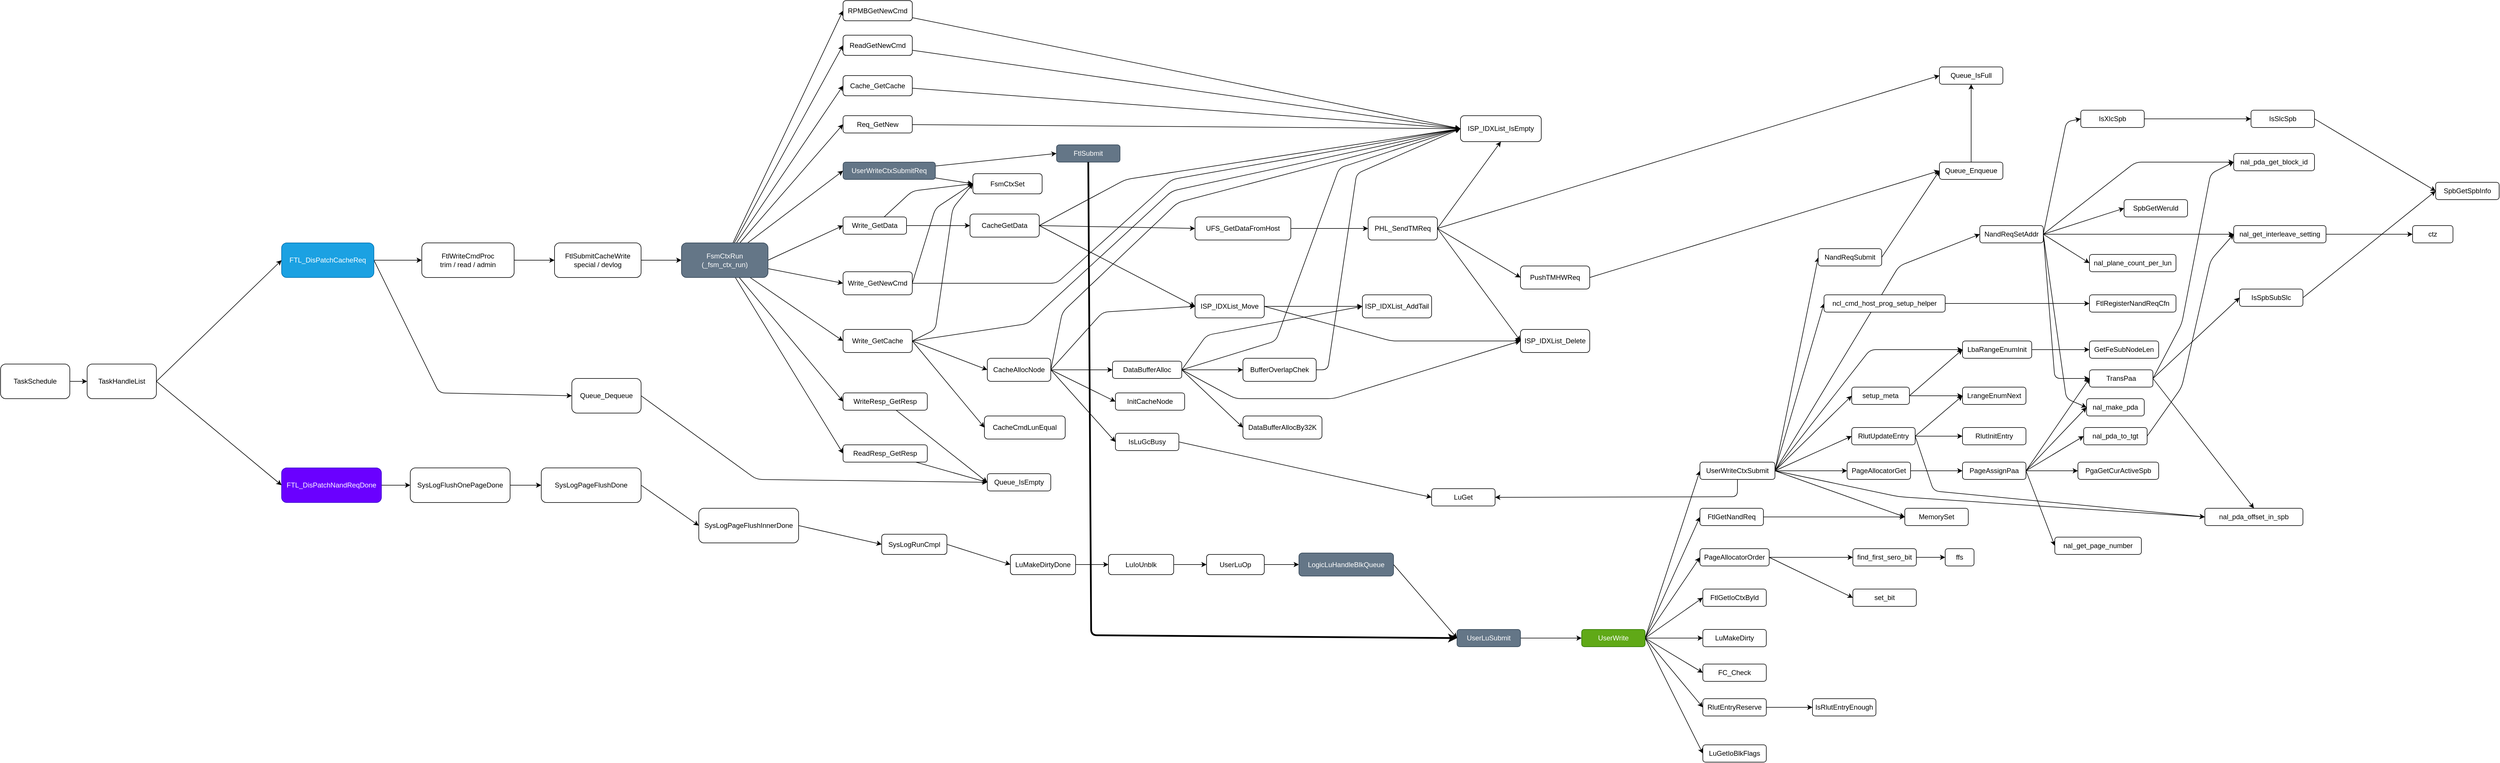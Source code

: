 <mxfile>
    <diagram id="tqvnxjW7iA2RWQLMnOYQ" name="第 1 页">
        <mxGraphModel dx="1767" dy="720" grid="1" gridSize="10" guides="1" tooltips="1" connect="1" arrows="1" fold="1" page="1" pageScale="1" pageWidth="1169" pageHeight="827" background="none" math="0" shadow="0">
            <root>
                <mxCell id="0"/>
                <mxCell id="1" parent="0"/>
                <mxCell id="204" style="edgeStyle=none;html=1;exitX=0;exitY=0.5;exitDx=0;exitDy=0;entryX=0;entryY=0.5;entryDx=0;entryDy=0;" parent="1" source="2" target="8" edge="1">
                    <mxGeometry relative="1" as="geometry"/>
                </mxCell>
                <mxCell id="206" style="edgeStyle=none;html=1;exitX=0;exitY=0.5;exitDx=0;exitDy=0;entryX=0;entryY=0.5;entryDx=0;entryDy=0;" parent="1" source="2" target="205" edge="1">
                    <mxGeometry relative="1" as="geometry"/>
                </mxCell>
                <mxCell id="2" value="TaskHandleList" style="rounded=1;whiteSpace=wrap;html=1;direction=west;" parent="1" vertex="1">
                    <mxGeometry x="-830" y="1010" width="120" height="60" as="geometry"/>
                </mxCell>
                <mxCell id="72" style="edgeStyle=none;html=1;entryX=1;entryY=0.5;entryDx=0;entryDy=0;" parent="1" source="4" target="2" edge="1">
                    <mxGeometry relative="1" as="geometry"/>
                </mxCell>
                <mxCell id="4" value="TaskSchedule" style="rounded=1;whiteSpace=wrap;html=1;" parent="1" vertex="1">
                    <mxGeometry x="-980" y="1010" width="120" height="60" as="geometry"/>
                </mxCell>
                <mxCell id="113" style="edgeStyle=none;html=1;entryX=0;entryY=0.5;entryDx=0;entryDy=0;exitX=1;exitY=0.5;exitDx=0;exitDy=0;" parent="1" source="8" target="23" edge="1">
                    <mxGeometry relative="1" as="geometry">
                        <Array as="points">
                            <mxPoint x="-220" y="1060"/>
                        </Array>
                    </mxGeometry>
                </mxCell>
                <mxCell id="114" style="edgeStyle=none;html=1;entryX=0;entryY=0.5;entryDx=0;entryDy=0;" parent="1" source="8" target="10" edge="1">
                    <mxGeometry relative="1" as="geometry"/>
                </mxCell>
                <mxCell id="8" value="FTL_DisPatchCacheReq" style="rounded=1;whiteSpace=wrap;html=1;fillColor=#1ba1e2;fontColor=#ffffff;strokeColor=#006EAF;" parent="1" vertex="1">
                    <mxGeometry x="-493" y="800" width="160" height="60" as="geometry"/>
                </mxCell>
                <mxCell id="116" style="edgeStyle=none;html=1;entryX=0;entryY=0.5;entryDx=0;entryDy=0;" parent="1" source="10" target="13" edge="1">
                    <mxGeometry relative="1" as="geometry"/>
                </mxCell>
                <mxCell id="10" value="FtlWriteCmdProc&lt;br&gt;trim / read / admin" style="whiteSpace=wrap;html=1;rounded=1;" parent="1" vertex="1">
                    <mxGeometry x="-250" y="800" width="160" height="60" as="geometry"/>
                </mxCell>
                <mxCell id="117" style="edgeStyle=none;html=1;entryX=0;entryY=0.5;entryDx=0;entryDy=0;" parent="1" source="13" target="28" edge="1">
                    <mxGeometry relative="1" as="geometry"/>
                </mxCell>
                <mxCell id="13" value="FtlSubmitCacheWrite&lt;br&gt;special / devlog" style="rounded=1;whiteSpace=wrap;html=1;" parent="1" vertex="1">
                    <mxGeometry x="-20" y="800" width="150" height="60" as="geometry"/>
                </mxCell>
                <mxCell id="115" style="edgeStyle=none;html=1;entryX=0;entryY=0.5;entryDx=0;entryDy=0;exitX=1;exitY=0.5;exitDx=0;exitDy=0;" parent="1" source="23" target="165" edge="1">
                    <mxGeometry relative="1" as="geometry">
                        <mxPoint x="460" y="1220" as="targetPoint"/>
                        <Array as="points">
                            <mxPoint x="330" y="1210"/>
                        </Array>
                    </mxGeometry>
                </mxCell>
                <mxCell id="23" value="Queue_Dequeue" style="rounded=1;whiteSpace=wrap;html=1;" parent="1" vertex="1">
                    <mxGeometry x="10" y="1035" width="120" height="60" as="geometry"/>
                </mxCell>
                <mxCell id="118" style="edgeStyle=none;html=1;entryX=0;entryY=0.5;entryDx=0;entryDy=0;" parent="1" source="28" target="39" edge="1">
                    <mxGeometry relative="1" as="geometry"/>
                </mxCell>
                <mxCell id="119" style="edgeStyle=none;html=1;entryX=0;entryY=0.5;entryDx=0;entryDy=0;" parent="1" source="28" target="37" edge="1">
                    <mxGeometry relative="1" as="geometry"/>
                </mxCell>
                <mxCell id="120" style="edgeStyle=none;html=1;exitX=1;exitY=0.5;exitDx=0;exitDy=0;entryX=0;entryY=0.5;entryDx=0;entryDy=0;" parent="1" source="28" target="35" edge="1">
                    <mxGeometry relative="1" as="geometry"/>
                </mxCell>
                <mxCell id="121" style="edgeStyle=none;html=1;entryX=0;entryY=0.5;entryDx=0;entryDy=0;" parent="1" source="28" target="33" edge="1">
                    <mxGeometry relative="1" as="geometry"/>
                </mxCell>
                <mxCell id="140" style="edgeStyle=none;html=1;entryX=0;entryY=0.5;entryDx=0;entryDy=0;" parent="1" source="28" target="31" edge="1">
                    <mxGeometry relative="1" as="geometry"/>
                </mxCell>
                <mxCell id="143" style="edgeStyle=none;html=1;entryX=0;entryY=0.5;entryDx=0;entryDy=0;" parent="1" source="28" target="142" edge="1">
                    <mxGeometry relative="1" as="geometry"/>
                </mxCell>
                <mxCell id="145" style="edgeStyle=none;html=1;entryX=0;entryY=0.5;entryDx=0;entryDy=0;" parent="1" source="28" target="144" edge="1">
                    <mxGeometry relative="1" as="geometry"/>
                </mxCell>
                <mxCell id="148" style="edgeStyle=none;html=1;entryX=0;entryY=0.5;entryDx=0;entryDy=0;" parent="1" source="28" target="147" edge="1">
                    <mxGeometry relative="1" as="geometry"/>
                </mxCell>
                <mxCell id="172" style="edgeStyle=none;html=1;entryX=0;entryY=0.5;entryDx=0;entryDy=0;" parent="1" source="28" target="170" edge="1">
                    <mxGeometry relative="1" as="geometry"/>
                </mxCell>
                <mxCell id="175" style="edgeStyle=none;html=1;entryX=0;entryY=0.5;entryDx=0;entryDy=0;" parent="1" source="28" target="174" edge="1">
                    <mxGeometry relative="1" as="geometry"/>
                </mxCell>
                <mxCell id="28" value="FsmCtxRun&lt;br&gt;(_fsm_ctx_run)" style="rounded=1;whiteSpace=wrap;html=1;fillColor=#647687;fontColor=#ffffff;strokeColor=#314354;" parent="1" vertex="1">
                    <mxGeometry x="200" y="800" width="150" height="60" as="geometry"/>
                </mxCell>
                <mxCell id="126" style="edgeStyle=none;html=1;exitX=1;exitY=0.5;exitDx=0;exitDy=0;entryX=0;entryY=0.5;entryDx=0;entryDy=0;" parent="1" source="31" target="43" edge="1">
                    <mxGeometry relative="1" as="geometry">
                        <Array as="points">
                            <mxPoint x="640" y="950"/>
                            <mxPoint x="670" y="740"/>
                        </Array>
                    </mxGeometry>
                </mxCell>
                <mxCell id="129" style="edgeStyle=none;html=1;entryX=0;entryY=0.5;entryDx=0;entryDy=0;exitX=1;exitY=0.5;exitDx=0;exitDy=0;" parent="1" source="31" target="59" edge="1">
                    <mxGeometry relative="1" as="geometry"/>
                </mxCell>
                <mxCell id="141" style="edgeStyle=none;html=1;entryX=0;entryY=0.5;entryDx=0;entryDy=0;exitX=1;exitY=0.5;exitDx=0;exitDy=0;" parent="1" source="31" target="41" edge="1">
                    <mxGeometry relative="1" as="geometry"/>
                </mxCell>
                <mxCell id="169" style="edgeStyle=none;html=1;entryX=0;entryY=0.5;entryDx=0;entryDy=0;exitX=1;exitY=0.5;exitDx=0;exitDy=0;" parent="1" source="31" target="149" edge="1">
                    <mxGeometry relative="1" as="geometry">
                        <Array as="points">
                            <mxPoint x="800" y="940"/>
                            <mxPoint x="1050" y="710"/>
                        </Array>
                    </mxGeometry>
                </mxCell>
                <mxCell id="31" value="Write_GetCache" style="rounded=1;whiteSpace=wrap;html=1;" parent="1" vertex="1">
                    <mxGeometry x="480" y="950" width="120" height="40" as="geometry"/>
                </mxCell>
                <mxCell id="154" style="edgeStyle=none;html=1;entryX=0;entryY=0.5;entryDx=0;entryDy=0;exitX=1;exitY=0.5;exitDx=0;exitDy=0;" parent="1" source="33" target="149" edge="1">
                    <mxGeometry relative="1" as="geometry">
                        <Array as="points">
                            <mxPoint x="850" y="870"/>
                            <mxPoint x="1050" y="690"/>
                        </Array>
                    </mxGeometry>
                </mxCell>
                <mxCell id="177" style="edgeStyle=none;html=1;entryX=0;entryY=0.5;entryDx=0;entryDy=0;exitX=1;exitY=0.5;exitDx=0;exitDy=0;" parent="1" source="33" target="43" edge="1">
                    <mxGeometry relative="1" as="geometry">
                        <Array as="points">
                            <mxPoint x="640" y="740"/>
                        </Array>
                    </mxGeometry>
                </mxCell>
                <mxCell id="33" value="Write_GetNewCmd" style="rounded=1;whiteSpace=wrap;html=1;" parent="1" vertex="1">
                    <mxGeometry x="480" y="850" width="120" height="40" as="geometry"/>
                </mxCell>
                <mxCell id="124" style="edgeStyle=none;html=1;entryX=0;entryY=0.5;entryDx=0;entryDy=0;" parent="1" source="35" target="43" edge="1">
                    <mxGeometry relative="1" as="geometry">
                        <Array as="points">
                            <mxPoint x="600" y="710"/>
                        </Array>
                    </mxGeometry>
                </mxCell>
                <mxCell id="127" style="edgeStyle=none;html=1;entryX=0;entryY=0.5;entryDx=0;entryDy=0;" parent="1" source="35" target="49" edge="1">
                    <mxGeometry relative="1" as="geometry"/>
                </mxCell>
                <mxCell id="35" value="Write_GetData" style="rounded=1;whiteSpace=wrap;html=1;" parent="1" vertex="1">
                    <mxGeometry x="480" y="755" width="110" height="30" as="geometry"/>
                </mxCell>
                <mxCell id="123" style="edgeStyle=none;html=1;entryX=0;entryY=0.5;entryDx=0;entryDy=0;" parent="1" source="37" target="43" edge="1">
                    <mxGeometry relative="1" as="geometry"/>
                </mxCell>
                <mxCell id="167" style="edgeStyle=none;html=1;entryX=0;entryY=0.5;entryDx=0;entryDy=0;" parent="1" source="37" target="159" edge="1">
                    <mxGeometry relative="1" as="geometry"/>
                </mxCell>
                <mxCell id="37" value="UserWriteCtxSubmitReq" style="rounded=1;whiteSpace=wrap;html=1;fillColor=#647687;fontColor=#ffffff;strokeColor=#314354;" parent="1" vertex="1">
                    <mxGeometry x="480" y="660" width="160" height="30" as="geometry"/>
                </mxCell>
                <mxCell id="168" style="edgeStyle=none;html=1;entryX=0;entryY=0.5;entryDx=0;entryDy=0;" parent="1" source="39" target="165" edge="1">
                    <mxGeometry relative="1" as="geometry"/>
                </mxCell>
                <mxCell id="39" value="WriteResp_GetResp" style="rounded=1;whiteSpace=wrap;html=1;" parent="1" vertex="1">
                    <mxGeometry x="480" y="1060" width="146" height="30" as="geometry"/>
                </mxCell>
                <mxCell id="41" value="CacheCmdLunEqual" style="rounded=1;whiteSpace=wrap;html=1;" parent="1" vertex="1">
                    <mxGeometry x="725" y="1100" width="140" height="40" as="geometry"/>
                </mxCell>
                <mxCell id="43" value="FsmCtxSet" style="rounded=1;whiteSpace=wrap;html=1;" parent="1" vertex="1">
                    <mxGeometry x="705" y="680" width="120" height="35" as="geometry"/>
                </mxCell>
                <mxCell id="153" style="edgeStyle=none;html=1;entryX=0;entryY=0.5;entryDx=0;entryDy=0;exitX=1;exitY=0.5;exitDx=0;exitDy=0;" parent="1" source="49" target="149" edge="1">
                    <mxGeometry relative="1" as="geometry">
                        <Array as="points">
                            <mxPoint x="970" y="690"/>
                        </Array>
                    </mxGeometry>
                </mxCell>
                <mxCell id="179" style="edgeStyle=none;html=1;exitX=1;exitY=0.5;exitDx=0;exitDy=0;entryX=0;entryY=0.5;entryDx=0;entryDy=0;" parent="1" source="49" target="51" edge="1">
                    <mxGeometry relative="1" as="geometry"/>
                </mxCell>
                <mxCell id="180" style="edgeStyle=none;html=1;exitX=1;exitY=0.5;exitDx=0;exitDy=0;entryX=0;entryY=0.5;entryDx=0;entryDy=0;" parent="1" source="49" target="70" edge="1">
                    <mxGeometry relative="1" as="geometry"/>
                </mxCell>
                <mxCell id="49" value="CacheGetData" style="rounded=1;whiteSpace=wrap;html=1;" parent="1" vertex="1">
                    <mxGeometry x="700" y="750" width="120" height="40" as="geometry"/>
                </mxCell>
                <mxCell id="131" style="edgeStyle=none;html=1;entryX=0;entryY=0.5;entryDx=0;entryDy=0;" parent="1" source="51" target="53" edge="1">
                    <mxGeometry relative="1" as="geometry"/>
                </mxCell>
                <mxCell id="51" value="UFS_GetDataFromHost" style="rounded=1;whiteSpace=wrap;html=1;" parent="1" vertex="1">
                    <mxGeometry x="1090" y="755" width="166" height="40" as="geometry"/>
                </mxCell>
                <mxCell id="136" style="edgeStyle=none;html=1;entryX=0;entryY=0.5;entryDx=0;entryDy=0;exitX=1;exitY=0.5;exitDx=0;exitDy=0;" parent="1" source="59" target="63" edge="1">
                    <mxGeometry relative="1" as="geometry"/>
                </mxCell>
                <mxCell id="178" style="edgeStyle=none;html=1;entryX=0;entryY=0.5;entryDx=0;entryDy=0;exitX=1;exitY=0.5;exitDx=0;exitDy=0;" parent="1" source="59" target="149" edge="1">
                    <mxGeometry relative="1" as="geometry">
                        <Array as="points">
                            <mxPoint x="860" y="920"/>
                            <mxPoint x="1060" y="730"/>
                        </Array>
                    </mxGeometry>
                </mxCell>
                <mxCell id="189" style="edgeStyle=none;html=1;exitX=1;exitY=0.5;exitDx=0;exitDy=0;entryX=0;entryY=0.5;entryDx=0;entryDy=0;" parent="1" source="59" target="70" edge="1">
                    <mxGeometry relative="1" as="geometry">
                        <Array as="points">
                            <mxPoint x="930" y="920"/>
                        </Array>
                    </mxGeometry>
                </mxCell>
                <mxCell id="191" style="edgeStyle=none;html=1;exitX=1;exitY=0.5;exitDx=0;exitDy=0;entryX=0;entryY=0.5;entryDx=0;entryDy=0;" parent="1" source="59" target="190" edge="1">
                    <mxGeometry relative="1" as="geometry"/>
                </mxCell>
                <mxCell id="193" style="edgeStyle=none;html=1;exitX=1;exitY=0.5;exitDx=0;exitDy=0;entryX=0;entryY=0.5;entryDx=0;entryDy=0;" parent="1" source="59" target="192" edge="1">
                    <mxGeometry relative="1" as="geometry"/>
                </mxCell>
                <mxCell id="59" value="CacheAllocNode" style="rounded=1;whiteSpace=wrap;html=1;" parent="1" vertex="1">
                    <mxGeometry x="730" y="1000" width="110" height="40" as="geometry"/>
                </mxCell>
                <mxCell id="137" style="edgeStyle=none;html=1;entryX=0;entryY=0.5;entryDx=0;entryDy=0;exitX=1;exitY=0.5;exitDx=0;exitDy=0;" parent="1" source="63" target="65" edge="1">
                    <mxGeometry relative="1" as="geometry">
                        <mxPoint x="1110" y="1000" as="sourcePoint"/>
                    </mxGeometry>
                </mxCell>
                <mxCell id="139" style="edgeStyle=none;html=1;entryX=0;entryY=0.5;entryDx=0;entryDy=0;exitX=1;exitY=0.5;exitDx=0;exitDy=0;" parent="1" source="63" target="66" edge="1">
                    <mxGeometry relative="1" as="geometry"/>
                </mxCell>
                <mxCell id="194" style="edgeStyle=none;html=1;exitX=1;exitY=0.5;exitDx=0;exitDy=0;entryX=0;entryY=0.5;entryDx=0;entryDy=0;" parent="1" source="63" target="149" edge="1">
                    <mxGeometry relative="1" as="geometry">
                        <Array as="points">
                            <mxPoint x="1230" y="970"/>
                            <mxPoint x="1340" y="670"/>
                        </Array>
                    </mxGeometry>
                </mxCell>
                <mxCell id="196" style="edgeStyle=none;html=1;exitX=1;exitY=0.5;exitDx=0;exitDy=0;entryX=0;entryY=0.5;entryDx=0;entryDy=0;" parent="1" source="63" target="185" edge="1">
                    <mxGeometry relative="1" as="geometry">
                        <Array as="points">
                            <mxPoint x="1160" y="1070"/>
                            <mxPoint x="1330" y="1070"/>
                        </Array>
                    </mxGeometry>
                </mxCell>
                <mxCell id="197" style="edgeStyle=none;html=1;exitX=1;exitY=0.5;exitDx=0;exitDy=0;entryX=0;entryY=0.5;entryDx=0;entryDy=0;" parent="1" source="63" target="71" edge="1">
                    <mxGeometry relative="1" as="geometry">
                        <Array as="points">
                            <mxPoint x="1110" y="960"/>
                        </Array>
                    </mxGeometry>
                </mxCell>
                <mxCell id="63" value="DataBufferAlloc" style="rounded=1;whiteSpace=wrap;html=1;" parent="1" vertex="1">
                    <mxGeometry x="947" y="1005" width="120" height="30" as="geometry"/>
                </mxCell>
                <mxCell id="195" style="edgeStyle=none;html=1;exitX=1;exitY=0.5;exitDx=0;exitDy=0;entryX=0;entryY=0.5;entryDx=0;entryDy=0;" parent="1" source="65" target="149" edge="1">
                    <mxGeometry relative="1" as="geometry">
                        <Array as="points">
                            <mxPoint x="1320" y="1020"/>
                            <mxPoint x="1370" y="680"/>
                        </Array>
                    </mxGeometry>
                </mxCell>
                <mxCell id="65" value="BufferOverlapChek" style="rounded=1;whiteSpace=wrap;html=1;" parent="1" vertex="1">
                    <mxGeometry x="1173" y="1000" width="127" height="40" as="geometry"/>
                </mxCell>
                <mxCell id="66" value="DataBufferAllocBy32K" style="rounded=1;whiteSpace=wrap;html=1;" parent="1" vertex="1">
                    <mxGeometry x="1173" y="1100" width="137" height="40" as="geometry"/>
                </mxCell>
                <mxCell id="181" style="edgeStyle=none;html=1;exitX=1;exitY=0.5;exitDx=0;exitDy=0;entryX=0;entryY=0.5;entryDx=0;entryDy=0;" parent="1" source="70" target="71" edge="1">
                    <mxGeometry relative="1" as="geometry"/>
                </mxCell>
                <mxCell id="187" style="edgeStyle=none;html=1;exitX=1;exitY=0.5;exitDx=0;exitDy=0;entryX=0;entryY=0.5;entryDx=0;entryDy=0;" parent="1" source="70" target="185" edge="1">
                    <mxGeometry relative="1" as="geometry">
                        <Array as="points">
                            <mxPoint x="1430" y="970"/>
                        </Array>
                    </mxGeometry>
                </mxCell>
                <mxCell id="70" value="ISP_IDXList_Move" style="rounded=1;whiteSpace=wrap;html=1;" parent="1" vertex="1">
                    <mxGeometry x="1090" y="890" width="120" height="40" as="geometry"/>
                </mxCell>
                <mxCell id="71" value="ISP_IDXList_AddTail" style="rounded=1;whiteSpace=wrap;html=1;" parent="1" vertex="1">
                    <mxGeometry x="1380" y="890" width="120" height="40" as="geometry"/>
                </mxCell>
                <mxCell id="151" style="edgeStyle=none;html=1;entryX=0;entryY=0.5;entryDx=0;entryDy=0;" parent="1" source="142" target="149" edge="1">
                    <mxGeometry relative="1" as="geometry"/>
                </mxCell>
                <mxCell id="142" value="Cache_GetCache" style="rounded=1;whiteSpace=wrap;html=1;" parent="1" vertex="1">
                    <mxGeometry x="480" y="510" width="120" height="35" as="geometry"/>
                </mxCell>
                <mxCell id="150" style="edgeStyle=none;html=1;entryX=0;entryY=0.5;entryDx=0;entryDy=0;" parent="1" source="144" target="149" edge="1">
                    <mxGeometry relative="1" as="geometry"/>
                </mxCell>
                <mxCell id="144" value="ReadGetNewCmd&lt;br&gt;" style="rounded=1;whiteSpace=wrap;html=1;" parent="1" vertex="1">
                    <mxGeometry x="480" y="440" width="120" height="35" as="geometry"/>
                </mxCell>
                <mxCell id="152" style="edgeStyle=none;html=1;entryX=0;entryY=0.5;entryDx=0;entryDy=0;" parent="1" source="147" target="149" edge="1">
                    <mxGeometry relative="1" as="geometry"/>
                </mxCell>
                <mxCell id="147" value="Req_GetNew" style="rounded=1;whiteSpace=wrap;html=1;" parent="1" vertex="1">
                    <mxGeometry x="480" y="579.5" width="120" height="30" as="geometry"/>
                </mxCell>
                <mxCell id="149" value="ISP_IDXList_IsEmpty&lt;br&gt;" style="rounded=1;whiteSpace=wrap;html=1;" parent="1" vertex="1">
                    <mxGeometry x="1550" y="579.5" width="140" height="45" as="geometry"/>
                </mxCell>
                <mxCell id="159" value="FtlSubmit" style="rounded=1;whiteSpace=wrap;html=1;fillColor=#647687;fontColor=#ffffff;strokeColor=#314354;" parent="1" vertex="1">
                    <mxGeometry x="850" y="630" width="110" height="30" as="geometry"/>
                </mxCell>
                <mxCell id="228" style="edgeStyle=none;html=1;exitX=1;exitY=0.5;exitDx=0;exitDy=0;strokeWidth=1;" parent="1" source="161" target="227" edge="1">
                    <mxGeometry relative="1" as="geometry"/>
                </mxCell>
                <mxCell id="161" value="UserLuSubmit" style="rounded=1;whiteSpace=wrap;html=1;fillColor=#647687;fontColor=#ffffff;strokeColor=#314354;" parent="1" vertex="1">
                    <mxGeometry x="1544" y="1470" width="110" height="30" as="geometry"/>
                </mxCell>
                <mxCell id="165" value="Queue_IsEmpty" style="rounded=1;whiteSpace=wrap;html=1;" parent="1" vertex="1">
                    <mxGeometry x="730" y="1200" width="110" height="30" as="geometry"/>
                </mxCell>
                <mxCell id="171" style="edgeStyle=none;html=1;entryX=0;entryY=0.5;entryDx=0;entryDy=0;" parent="1" source="170" target="165" edge="1">
                    <mxGeometry relative="1" as="geometry"/>
                </mxCell>
                <mxCell id="170" value="ReadResp_GetResp" style="rounded=1;whiteSpace=wrap;html=1;" parent="1" vertex="1">
                    <mxGeometry x="480" y="1150" width="146" height="30" as="geometry"/>
                </mxCell>
                <mxCell id="176" style="edgeStyle=none;html=1;entryX=0;entryY=0.5;entryDx=0;entryDy=0;" parent="1" source="174" target="149" edge="1">
                    <mxGeometry relative="1" as="geometry"/>
                </mxCell>
                <mxCell id="174" value="RPMBGetNewCmd" style="rounded=1;whiteSpace=wrap;html=1;" parent="1" vertex="1">
                    <mxGeometry x="480" y="380" width="120" height="35" as="geometry"/>
                </mxCell>
                <mxCell id="184" style="edgeStyle=none;html=1;exitX=1;exitY=0.5;exitDx=0;exitDy=0;entryX=0.5;entryY=1;entryDx=0;entryDy=0;" parent="1" source="53" target="149" edge="1">
                    <mxGeometry relative="1" as="geometry"/>
                </mxCell>
                <mxCell id="186" style="edgeStyle=none;html=1;exitX=1;exitY=0.5;exitDx=0;exitDy=0;entryX=0;entryY=0.5;entryDx=0;entryDy=0;" parent="1" source="53" target="185" edge="1">
                    <mxGeometry relative="1" as="geometry"/>
                </mxCell>
                <mxCell id="199" style="edgeStyle=none;html=1;exitX=1;exitY=0.5;exitDx=0;exitDy=0;entryX=0;entryY=0.5;entryDx=0;entryDy=0;" parent="1" source="53" target="198" edge="1">
                    <mxGeometry relative="1" as="geometry"/>
                </mxCell>
                <mxCell id="201" style="edgeStyle=none;html=1;exitX=1;exitY=0.5;exitDx=0;exitDy=0;entryX=0;entryY=0.5;entryDx=0;entryDy=0;" parent="1" source="53" target="200" edge="1">
                    <mxGeometry relative="1" as="geometry"/>
                </mxCell>
                <mxCell id="53" value="PHL_SendTMReq" style="rounded=1;whiteSpace=wrap;html=1;" parent="1" vertex="1">
                    <mxGeometry x="1390" y="755" width="120" height="40" as="geometry"/>
                </mxCell>
                <mxCell id="185" value="ISP_IDXList_Delete" style="rounded=1;whiteSpace=wrap;html=1;" parent="1" vertex="1">
                    <mxGeometry x="1654" y="950" width="120" height="40" as="geometry"/>
                </mxCell>
                <mxCell id="202" style="edgeStyle=none;html=1;exitX=1;exitY=0.5;exitDx=0;exitDy=0;entryX=0;entryY=0.5;entryDx=0;entryDy=0;" parent="1" source="190" target="203" edge="1">
                    <mxGeometry relative="1" as="geometry">
                        <mxPoint x="1110" y="1300" as="targetPoint"/>
                    </mxGeometry>
                </mxCell>
                <mxCell id="190" value="IsLuGcBusy" style="rounded=1;whiteSpace=wrap;html=1;" parent="1" vertex="1">
                    <mxGeometry x="952" y="1130" width="110" height="30" as="geometry"/>
                </mxCell>
                <mxCell id="192" value="InitCacheNode" style="rounded=1;whiteSpace=wrap;html=1;" parent="1" vertex="1">
                    <mxGeometry x="952" y="1060" width="120" height="30" as="geometry"/>
                </mxCell>
                <mxCell id="198" value="Queue_IsFull" style="rounded=1;whiteSpace=wrap;html=1;" parent="1" vertex="1">
                    <mxGeometry x="2380" y="495" width="110" height="30" as="geometry"/>
                </mxCell>
                <mxCell id="308" style="edgeStyle=none;html=1;exitX=1;exitY=0.5;exitDx=0;exitDy=0;entryX=0;entryY=0.5;entryDx=0;entryDy=0;strokeWidth=1;" parent="1" source="200" target="303" edge="1">
                    <mxGeometry relative="1" as="geometry"/>
                </mxCell>
                <mxCell id="200" value="PushTMHWReq" style="rounded=1;whiteSpace=wrap;html=1;" parent="1" vertex="1">
                    <mxGeometry x="1654" y="840" width="120" height="40" as="geometry"/>
                </mxCell>
                <mxCell id="203" value="LuGet" style="rounded=1;whiteSpace=wrap;html=1;" parent="1" vertex="1">
                    <mxGeometry x="1500" y="1226" width="110" height="30" as="geometry"/>
                </mxCell>
                <mxCell id="208" style="edgeStyle=none;html=1;exitX=1;exitY=0.5;exitDx=0;exitDy=0;entryX=0;entryY=0.5;entryDx=0;entryDy=0;" parent="1" source="205" target="207" edge="1">
                    <mxGeometry relative="1" as="geometry"/>
                </mxCell>
                <mxCell id="205" value="FTL_DisPatchNandReqDone" style="rounded=1;whiteSpace=wrap;html=1;fillColor=#6a00ff;fontColor=#ffffff;strokeColor=#3700CC;" parent="1" vertex="1">
                    <mxGeometry x="-493" y="1190" width="173" height="60" as="geometry"/>
                </mxCell>
                <mxCell id="210" style="edgeStyle=none;html=1;exitX=1;exitY=0.5;exitDx=0;exitDy=0;entryX=0;entryY=0.5;entryDx=0;entryDy=0;" parent="1" source="207" target="209" edge="1">
                    <mxGeometry relative="1" as="geometry"/>
                </mxCell>
                <mxCell id="207" value="SysLogFlushOnePageDone" style="rounded=1;whiteSpace=wrap;html=1;" parent="1" vertex="1">
                    <mxGeometry x="-270" y="1190" width="173" height="60" as="geometry"/>
                </mxCell>
                <mxCell id="212" style="edgeStyle=none;html=1;exitX=1;exitY=0.5;exitDx=0;exitDy=0;entryX=0;entryY=0.5;entryDx=0;entryDy=0;" parent="1" source="209" target="211" edge="1">
                    <mxGeometry relative="1" as="geometry"/>
                </mxCell>
                <mxCell id="209" value="SysLogPageFlushDone" style="rounded=1;whiteSpace=wrap;html=1;" parent="1" vertex="1">
                    <mxGeometry x="-43" y="1190" width="173" height="60" as="geometry"/>
                </mxCell>
                <mxCell id="214" style="edgeStyle=none;html=1;exitX=1;exitY=0.5;exitDx=0;exitDy=0;entryX=0;entryY=0.5;entryDx=0;entryDy=0;" parent="1" source="211" target="213" edge="1">
                    <mxGeometry relative="1" as="geometry"/>
                </mxCell>
                <mxCell id="211" value="SysLogPageFlushInnerDone" style="rounded=1;whiteSpace=wrap;html=1;" parent="1" vertex="1">
                    <mxGeometry x="230" y="1260" width="173" height="60" as="geometry"/>
                </mxCell>
                <mxCell id="216" style="edgeStyle=none;html=1;exitX=1;exitY=0.5;exitDx=0;exitDy=0;entryX=0;entryY=0.5;entryDx=0;entryDy=0;" parent="1" source="213" target="215" edge="1">
                    <mxGeometry relative="1" as="geometry"/>
                </mxCell>
                <mxCell id="213" value="SysLogRunCmpl" style="rounded=1;whiteSpace=wrap;html=1;" parent="1" vertex="1">
                    <mxGeometry x="547" y="1305" width="113" height="35" as="geometry"/>
                </mxCell>
                <mxCell id="218" style="edgeStyle=none;html=1;exitX=1;exitY=0.5;exitDx=0;exitDy=0;" parent="1" source="215" target="217" edge="1">
                    <mxGeometry relative="1" as="geometry"/>
                </mxCell>
                <mxCell id="215" value="LuMakeDirtyDone" style="rounded=1;whiteSpace=wrap;html=1;" parent="1" vertex="1">
                    <mxGeometry x="770" y="1340" width="113" height="35" as="geometry"/>
                </mxCell>
                <mxCell id="220" style="edgeStyle=none;html=1;exitX=1;exitY=0.5;exitDx=0;exitDy=0;entryX=0;entryY=0.5;entryDx=0;entryDy=0;" parent="1" source="217" target="219" edge="1">
                    <mxGeometry relative="1" as="geometry"/>
                </mxCell>
                <mxCell id="217" value="LuIoUnblk" style="rounded=1;whiteSpace=wrap;html=1;" parent="1" vertex="1">
                    <mxGeometry x="940" y="1340" width="113" height="35" as="geometry"/>
                </mxCell>
                <mxCell id="222" style="edgeStyle=none;html=1;exitX=1;exitY=0.5;exitDx=0;exitDy=0;entryX=0;entryY=0.5;entryDx=0;entryDy=0;" parent="1" source="219" target="221" edge="1">
                    <mxGeometry relative="1" as="geometry"/>
                </mxCell>
                <mxCell id="219" value="UserLuOp" style="rounded=1;whiteSpace=wrap;html=1;" parent="1" vertex="1">
                    <mxGeometry x="1110" y="1340" width="100" height="35" as="geometry"/>
                </mxCell>
                <mxCell id="223" style="edgeStyle=none;html=1;exitX=1;exitY=0.5;exitDx=0;exitDy=0;entryX=0;entryY=0.5;entryDx=0;entryDy=0;" parent="1" source="221" target="161" edge="1">
                    <mxGeometry relative="1" as="geometry"/>
                </mxCell>
                <mxCell id="221" value="LogicLuHandleBlkQueue" style="rounded=1;whiteSpace=wrap;html=1;fillColor=#647687;fontColor=#ffffff;strokeColor=#314354;" parent="1" vertex="1">
                    <mxGeometry x="1270" y="1337.5" width="164" height="40" as="geometry"/>
                </mxCell>
                <mxCell id="162" style="edgeStyle=none;html=1;entryX=0;entryY=0.5;entryDx=0;entryDy=0;exitX=0.5;exitY=1;exitDx=0;exitDy=0;strokeWidth=3;" parent="1" source="159" target="161" edge="1">
                    <mxGeometry relative="1" as="geometry">
                        <Array as="points">
                            <mxPoint x="910" y="1480"/>
                        </Array>
                    </mxGeometry>
                </mxCell>
                <mxCell id="238" style="edgeStyle=none;html=1;exitX=1;exitY=0.5;exitDx=0;exitDy=0;entryX=0;entryY=0.5;entryDx=0;entryDy=0;strokeWidth=1;" parent="1" source="227" target="232" edge="1">
                    <mxGeometry relative="1" as="geometry"/>
                </mxCell>
                <mxCell id="239" style="edgeStyle=none;html=1;exitX=1;exitY=0.5;exitDx=0;exitDy=0;entryX=0;entryY=0.5;entryDx=0;entryDy=0;strokeWidth=1;" parent="1" source="227" target="236" edge="1">
                    <mxGeometry relative="1" as="geometry"/>
                </mxCell>
                <mxCell id="240" style="edgeStyle=none;html=1;exitX=1;exitY=0.5;exitDx=0;exitDy=0;entryX=0;entryY=0.5;entryDx=0;entryDy=0;strokeWidth=1;" parent="1" source="227" target="233" edge="1">
                    <mxGeometry relative="1" as="geometry"/>
                </mxCell>
                <mxCell id="243" style="edgeStyle=none;html=1;exitX=1;exitY=0.5;exitDx=0;exitDy=0;entryX=0;entryY=0.5;entryDx=0;entryDy=0;strokeWidth=1;" parent="1" source="227" target="231" edge="1">
                    <mxGeometry relative="1" as="geometry"/>
                </mxCell>
                <mxCell id="244" style="edgeStyle=none;html=1;exitX=1;exitY=0.5;exitDx=0;exitDy=0;entryX=0;entryY=0.5;entryDx=0;entryDy=0;strokeWidth=1;" parent="1" source="227" target="235" edge="1">
                    <mxGeometry relative="1" as="geometry"/>
                </mxCell>
                <mxCell id="245" style="edgeStyle=none;html=1;exitX=1;exitY=0.5;exitDx=0;exitDy=0;entryX=0;entryY=0.5;entryDx=0;entryDy=0;strokeWidth=1;" parent="1" source="227" target="230" edge="1">
                    <mxGeometry relative="1" as="geometry"/>
                </mxCell>
                <mxCell id="246" style="edgeStyle=none;html=1;exitX=1;exitY=0.5;exitDx=0;exitDy=0;entryX=0;entryY=0.5;entryDx=0;entryDy=0;strokeWidth=1;" parent="1" source="227" target="229" edge="1">
                    <mxGeometry relative="1" as="geometry"/>
                </mxCell>
                <mxCell id="256" style="edgeStyle=none;html=1;exitX=1;exitY=0.5;exitDx=0;exitDy=0;entryX=0;entryY=0.5;entryDx=0;entryDy=0;strokeWidth=1;" parent="1" source="227" target="234" edge="1">
                    <mxGeometry relative="1" as="geometry"/>
                </mxCell>
                <mxCell id="227" value="UserWrite" style="rounded=1;whiteSpace=wrap;html=1;fillColor=#60a917;fontColor=#ffffff;strokeColor=#2D7600;" parent="1" vertex="1">
                    <mxGeometry x="1760" y="1470" width="110" height="30" as="geometry"/>
                </mxCell>
                <mxCell id="248" style="edgeStyle=none;html=1;exitX=1;exitY=0.5;exitDx=0;exitDy=0;entryX=0;entryY=0.5;entryDx=0;entryDy=0;strokeWidth=1;" parent="1" source="229" target="247" edge="1">
                    <mxGeometry relative="1" as="geometry"/>
                </mxCell>
                <mxCell id="229" value="FtlGetNandReq" style="rounded=1;whiteSpace=wrap;html=1;" parent="1" vertex="1">
                    <mxGeometry x="1965" y="1260" width="110" height="30" as="geometry"/>
                </mxCell>
                <mxCell id="251" style="edgeStyle=none;html=1;exitX=1;exitY=0.5;exitDx=0;exitDy=0;entryX=0;entryY=0.5;entryDx=0;entryDy=0;strokeWidth=1;" parent="1" source="230" target="249" edge="1">
                    <mxGeometry relative="1" as="geometry"/>
                </mxCell>
                <mxCell id="252" style="edgeStyle=none;html=1;exitX=1;exitY=0.5;exitDx=0;exitDy=0;entryX=0;entryY=0.5;entryDx=0;entryDy=0;strokeWidth=1;" parent="1" source="230" target="250" edge="1">
                    <mxGeometry relative="1" as="geometry"/>
                </mxCell>
                <mxCell id="230" value="PageAllocatorOrder" style="rounded=1;whiteSpace=wrap;html=1;" parent="1" vertex="1">
                    <mxGeometry x="1965" y="1330" width="120" height="30" as="geometry"/>
                </mxCell>
                <mxCell id="231" value="LuMakeDirty" style="rounded=1;whiteSpace=wrap;html=1;" parent="1" vertex="1">
                    <mxGeometry x="1970" y="1470" width="110" height="30" as="geometry"/>
                </mxCell>
                <mxCell id="232" value="FC_Check" style="rounded=1;whiteSpace=wrap;html=1;" parent="1" vertex="1">
                    <mxGeometry x="1970" y="1530" width="110" height="30" as="geometry"/>
                </mxCell>
                <mxCell id="233" value="LuGetIoBlkFlags" style="rounded=1;whiteSpace=wrap;html=1;" parent="1" vertex="1">
                    <mxGeometry x="1970" y="1670" width="110" height="30" as="geometry"/>
                </mxCell>
                <mxCell id="257" style="edgeStyle=none;html=1;exitX=1;exitY=0.5;exitDx=0;exitDy=0;entryX=0;entryY=0.5;entryDx=0;entryDy=0;strokeWidth=1;" parent="1" source="234" target="247" edge="1">
                    <mxGeometry relative="1" as="geometry"/>
                </mxCell>
                <mxCell id="261" style="edgeStyle=none;html=1;exitX=1;exitY=0.5;exitDx=0;exitDy=0;entryX=0;entryY=0.5;entryDx=0;entryDy=0;strokeWidth=1;" parent="1" source="234" target="260" edge="1">
                    <mxGeometry relative="1" as="geometry"/>
                </mxCell>
                <mxCell id="264" style="edgeStyle=none;html=1;exitX=1;exitY=0.5;exitDx=0;exitDy=0;entryX=0;entryY=0.5;entryDx=0;entryDy=0;strokeWidth=1;" parent="1" source="234" target="259" edge="1">
                    <mxGeometry relative="1" as="geometry"/>
                </mxCell>
                <mxCell id="266" style="edgeStyle=none;html=1;exitX=1;exitY=0.5;exitDx=0;exitDy=0;entryX=0;entryY=0.5;entryDx=0;entryDy=0;strokeWidth=1;" parent="1" source="234" target="265" edge="1">
                    <mxGeometry relative="1" as="geometry">
                        <Array as="points">
                            <mxPoint x="2260" y="985"/>
                        </Array>
                    </mxGeometry>
                </mxCell>
                <mxCell id="274" style="edgeStyle=none;html=1;exitX=1;exitY=0.5;exitDx=0;exitDy=0;entryX=0;entryY=0.5;entryDx=0;entryDy=0;strokeWidth=1;" parent="1" source="234" target="273" edge="1">
                    <mxGeometry relative="1" as="geometry"/>
                </mxCell>
                <mxCell id="276" style="edgeStyle=none;html=1;exitX=1;exitY=0.5;exitDx=0;exitDy=0;strokeWidth=1;entryX=0;entryY=0.5;entryDx=0;entryDy=0;" parent="1" source="234" target="275" edge="1">
                    <mxGeometry relative="1" as="geometry">
                        <mxPoint x="2460" y="1240.0" as="targetPoint"/>
                        <Array as="points">
                            <mxPoint x="2310" y="1240"/>
                        </Array>
                    </mxGeometry>
                </mxCell>
                <mxCell id="281" style="edgeStyle=none;html=1;exitX=1;exitY=0.5;exitDx=0;exitDy=0;entryX=0;entryY=0.5;entryDx=0;entryDy=0;strokeWidth=1;" parent="1" source="234" target="271" edge="1">
                    <mxGeometry relative="1" as="geometry"/>
                </mxCell>
                <mxCell id="282" style="edgeStyle=none;html=1;exitX=1;exitY=0.5;exitDx=0;exitDy=0;entryX=0;entryY=0.5;entryDx=0;entryDy=0;strokeWidth=1;" parent="1" source="234" target="269" edge="1">
                    <mxGeometry relative="1" as="geometry"/>
                </mxCell>
                <mxCell id="302" style="edgeStyle=none;html=1;exitX=1;exitY=0.5;exitDx=0;exitDy=0;entryX=0;entryY=0.5;entryDx=0;entryDy=0;strokeWidth=1;" parent="1" source="234" target="301" edge="1">
                    <mxGeometry relative="1" as="geometry">
                        <Array as="points">
                            <mxPoint x="2310" y="840"/>
                        </Array>
                    </mxGeometry>
                </mxCell>
                <mxCell id="309" style="edgeStyle=none;html=1;exitX=0.5;exitY=1;exitDx=0;exitDy=0;entryX=1;entryY=0.5;entryDx=0;entryDy=0;strokeWidth=1;" parent="1" source="234" target="203" edge="1">
                    <mxGeometry relative="1" as="geometry">
                        <Array as="points">
                            <mxPoint x="2030" y="1240"/>
                        </Array>
                    </mxGeometry>
                </mxCell>
                <mxCell id="234" value="UserWriteCtxSubmit" style="rounded=1;whiteSpace=wrap;html=1;" parent="1" vertex="1">
                    <mxGeometry x="1965" y="1180" width="130" height="30" as="geometry"/>
                </mxCell>
                <mxCell id="235" value="FtlGetIoCtxByld" style="rounded=1;whiteSpace=wrap;html=1;" parent="1" vertex="1">
                    <mxGeometry x="1970" y="1400" width="110" height="30" as="geometry"/>
                </mxCell>
                <mxCell id="242" style="edgeStyle=none;html=1;exitX=1;exitY=0.5;exitDx=0;exitDy=0;entryX=0;entryY=0.5;entryDx=0;entryDy=0;strokeWidth=1;" parent="1" source="236" target="241" edge="1">
                    <mxGeometry relative="1" as="geometry"/>
                </mxCell>
                <mxCell id="236" value="RlutEntryReserve" style="rounded=1;whiteSpace=wrap;html=1;" parent="1" vertex="1">
                    <mxGeometry x="1970" y="1590" width="110" height="30" as="geometry"/>
                </mxCell>
                <mxCell id="241" value="IsRlutEntryEnough" style="rounded=1;whiteSpace=wrap;html=1;" parent="1" vertex="1">
                    <mxGeometry x="2160" y="1590" width="110" height="30" as="geometry"/>
                </mxCell>
                <mxCell id="247" value="MemorySet" style="rounded=1;whiteSpace=wrap;html=1;" parent="1" vertex="1">
                    <mxGeometry x="2320" y="1260" width="110" height="30" as="geometry"/>
                </mxCell>
                <mxCell id="254" style="edgeStyle=none;html=1;exitX=1;exitY=0.5;exitDx=0;exitDy=0;entryX=0;entryY=0.5;entryDx=0;entryDy=0;strokeWidth=1;" parent="1" source="249" target="253" edge="1">
                    <mxGeometry relative="1" as="geometry"/>
                </mxCell>
                <mxCell id="249" value="find_first_sero_bit" style="rounded=1;whiteSpace=wrap;html=1;" parent="1" vertex="1">
                    <mxGeometry x="2230" y="1330" width="110" height="30" as="geometry"/>
                </mxCell>
                <mxCell id="250" value="set_bit" style="rounded=1;whiteSpace=wrap;html=1;" parent="1" vertex="1">
                    <mxGeometry x="2230" y="1400" width="110" height="30" as="geometry"/>
                </mxCell>
                <mxCell id="253" value="ffs" style="rounded=1;whiteSpace=wrap;html=1;" parent="1" vertex="1">
                    <mxGeometry x="2390" y="1330" width="50" height="30" as="geometry"/>
                </mxCell>
                <mxCell id="304" style="edgeStyle=none;html=1;exitX=1;exitY=0.5;exitDx=0;exitDy=0;entryX=0;entryY=0.5;entryDx=0;entryDy=0;strokeWidth=1;" parent="1" source="259" target="303" edge="1">
                    <mxGeometry relative="1" as="geometry"/>
                </mxCell>
                <mxCell id="259" value="NandReqSubmit" style="rounded=1;whiteSpace=wrap;html=1;" parent="1" vertex="1">
                    <mxGeometry x="2170" y="810" width="110" height="30" as="geometry"/>
                </mxCell>
                <mxCell id="263" style="edgeStyle=none;html=1;exitX=1;exitY=0.5;exitDx=0;exitDy=0;entryX=0;entryY=0.5;entryDx=0;entryDy=0;strokeWidth=1;" parent="1" source="260" target="262" edge="1">
                    <mxGeometry relative="1" as="geometry"/>
                </mxCell>
                <mxCell id="260" value="ncl_cmd_host_prog_setup_helper" style="rounded=1;whiteSpace=wrap;html=1;" parent="1" vertex="1">
                    <mxGeometry x="2180" y="890" width="210" height="30" as="geometry"/>
                </mxCell>
                <mxCell id="262" value="FtlRegisterNandReqCfn" style="rounded=1;whiteSpace=wrap;html=1;" parent="1" vertex="1">
                    <mxGeometry x="2640" y="890" width="150" height="30" as="geometry"/>
                </mxCell>
                <mxCell id="268" style="edgeStyle=none;html=1;exitX=1;exitY=0.5;exitDx=0;exitDy=0;entryX=0;entryY=0.5;entryDx=0;entryDy=0;strokeWidth=1;" parent="1" source="265" target="267" edge="1">
                    <mxGeometry relative="1" as="geometry"/>
                </mxCell>
                <mxCell id="265" value="LbaRangeEnumInit" style="rounded=1;whiteSpace=wrap;html=1;" parent="1" vertex="1">
                    <mxGeometry x="2420" y="970" width="120" height="30" as="geometry"/>
                </mxCell>
                <mxCell id="267" value="GetFeSubNodeLen" style="rounded=1;whiteSpace=wrap;html=1;" parent="1" vertex="1">
                    <mxGeometry x="2640" y="970" width="120" height="30" as="geometry"/>
                </mxCell>
                <mxCell id="297" style="edgeStyle=none;html=1;exitX=1;exitY=0.5;exitDx=0;exitDy=0;entryX=0;entryY=0.5;entryDx=0;entryDy=0;strokeWidth=1;" parent="1" source="269" target="296" edge="1">
                    <mxGeometry relative="1" as="geometry"/>
                </mxCell>
                <mxCell id="300" style="edgeStyle=none;html=1;exitX=1;exitY=0.5;exitDx=0;exitDy=0;entryX=0;entryY=0.5;entryDx=0;entryDy=0;strokeWidth=1;" parent="1" source="269" target="265" edge="1">
                    <mxGeometry relative="1" as="geometry"/>
                </mxCell>
                <mxCell id="269" value="setup_meta" style="rounded=1;whiteSpace=wrap;html=1;" parent="1" vertex="1">
                    <mxGeometry x="2228" y="1050" width="100" height="30" as="geometry"/>
                </mxCell>
                <mxCell id="295" style="edgeStyle=none;html=1;exitX=1;exitY=0.5;exitDx=0;exitDy=0;entryX=0;entryY=0.5;entryDx=0;entryDy=0;strokeWidth=1;" parent="1" source="271" target="293" edge="1">
                    <mxGeometry relative="1" as="geometry"/>
                </mxCell>
                <mxCell id="298" style="edgeStyle=none;html=1;exitX=1;exitY=0.5;exitDx=0;exitDy=0;entryX=0;entryY=0.5;entryDx=0;entryDy=0;strokeWidth=1;" parent="1" source="271" target="275" edge="1">
                    <mxGeometry relative="1" as="geometry">
                        <Array as="points">
                            <mxPoint x="2370" y="1230"/>
                        </Array>
                    </mxGeometry>
                </mxCell>
                <mxCell id="299" style="edgeStyle=none;html=1;exitX=1;exitY=0.5;exitDx=0;exitDy=0;entryX=0;entryY=0.5;entryDx=0;entryDy=0;strokeWidth=1;" parent="1" source="271" target="296" edge="1">
                    <mxGeometry relative="1" as="geometry"/>
                </mxCell>
                <mxCell id="271" value="RlutUpdateEntry" style="rounded=1;whiteSpace=wrap;html=1;" parent="1" vertex="1">
                    <mxGeometry x="2228" y="1120" width="110" height="30" as="geometry"/>
                </mxCell>
                <mxCell id="278" style="edgeStyle=none;html=1;exitX=1;exitY=0.5;exitDx=0;exitDy=0;entryX=0;entryY=0.5;entryDx=0;entryDy=0;strokeWidth=1;" parent="1" source="273" target="277" edge="1">
                    <mxGeometry relative="1" as="geometry"/>
                </mxCell>
                <mxCell id="273" value="PageAllocatorGet" style="rounded=1;whiteSpace=wrap;html=1;" parent="1" vertex="1">
                    <mxGeometry x="2220" y="1180" width="110" height="30" as="geometry"/>
                </mxCell>
                <mxCell id="275" value="nal_pda_offset_in_spb" style="rounded=1;whiteSpace=wrap;html=1;" parent="1" vertex="1">
                    <mxGeometry x="2840" y="1260" width="170" height="30" as="geometry"/>
                </mxCell>
                <mxCell id="280" style="edgeStyle=none;html=1;exitX=1;exitY=0.5;exitDx=0;exitDy=0;entryX=0;entryY=0.5;entryDx=0;entryDy=0;strokeWidth=1;" parent="1" source="277" target="279" edge="1">
                    <mxGeometry relative="1" as="geometry"/>
                </mxCell>
                <mxCell id="284" style="edgeStyle=none;html=1;exitX=1;exitY=0.5;exitDx=0;exitDy=0;entryX=0;entryY=0.5;entryDx=0;entryDy=0;strokeWidth=1;" parent="1" source="277" target="283" edge="1">
                    <mxGeometry relative="1" as="geometry"/>
                </mxCell>
                <mxCell id="286" style="edgeStyle=none;html=1;exitX=1;exitY=0.5;exitDx=0;exitDy=0;entryX=0;entryY=0.5;entryDx=0;entryDy=0;strokeWidth=1;" parent="1" source="277" target="285" edge="1">
                    <mxGeometry relative="1" as="geometry"/>
                </mxCell>
                <mxCell id="290" style="edgeStyle=none;html=1;exitX=1;exitY=0.5;exitDx=0;exitDy=0;entryX=0;entryY=0.5;entryDx=0;entryDy=0;strokeWidth=1;" parent="1" source="277" target="289" edge="1">
                    <mxGeometry relative="1" as="geometry"/>
                </mxCell>
                <mxCell id="292" style="edgeStyle=none;html=1;exitX=1;exitY=0.5;exitDx=0;exitDy=0;entryX=0;entryY=0.5;entryDx=0;entryDy=0;strokeWidth=1;" parent="1" source="277" target="291" edge="1">
                    <mxGeometry relative="1" as="geometry"/>
                </mxCell>
                <mxCell id="277" value="PageAssignPaa" style="rounded=1;whiteSpace=wrap;html=1;" parent="1" vertex="1">
                    <mxGeometry x="2420" y="1180" width="110" height="30" as="geometry"/>
                </mxCell>
                <mxCell id="279" value="nal_get_page_number" style="rounded=1;whiteSpace=wrap;html=1;" parent="1" vertex="1">
                    <mxGeometry x="2580" y="1310" width="150" height="30" as="geometry"/>
                </mxCell>
                <mxCell id="283" value="PgaGetCurActiveSpb" style="rounded=1;whiteSpace=wrap;html=1;" parent="1" vertex="1">
                    <mxGeometry x="2620" y="1180" width="140" height="30" as="geometry"/>
                </mxCell>
                <mxCell id="288" style="edgeStyle=none;html=1;exitX=1;exitY=0.5;exitDx=0;exitDy=0;entryX=0;entryY=0.5;entryDx=0;entryDy=0;strokeWidth=1;" parent="1" source="285" target="314" edge="1">
                    <mxGeometry relative="1" as="geometry">
                        <mxPoint x="2970" y="985" as="targetPoint"/>
                        <Array as="points">
                            <mxPoint x="2800" y="1050"/>
                            <mxPoint x="2850" y="830"/>
                        </Array>
                    </mxGeometry>
                </mxCell>
                <mxCell id="285" value="nal_pda_to_tgt" style="rounded=1;whiteSpace=wrap;html=1;" parent="1" vertex="1">
                    <mxGeometry x="2630" y="1120" width="110" height="30" as="geometry"/>
                </mxCell>
                <mxCell id="289" value="nal_make_pda" style="rounded=1;whiteSpace=wrap;html=1;" parent="1" vertex="1">
                    <mxGeometry x="2635" y="1070" width="100" height="30" as="geometry"/>
                </mxCell>
                <mxCell id="324" style="edgeStyle=none;html=1;exitX=1;exitY=0.5;exitDx=0;exitDy=0;entryX=0;entryY=0.5;entryDx=0;entryDy=0;strokeWidth=1;" parent="1" source="291" target="318" edge="1">
                    <mxGeometry relative="1" as="geometry">
                        <Array as="points">
                            <mxPoint x="2800" y="940"/>
                            <mxPoint x="2850" y="680"/>
                        </Array>
                    </mxGeometry>
                </mxCell>
                <mxCell id="326" style="edgeStyle=none;html=1;exitX=1;exitY=0.5;exitDx=0;exitDy=0;entryX=0;entryY=0.5;entryDx=0;entryDy=0;strokeWidth=1;" parent="1" source="291" target="325" edge="1">
                    <mxGeometry relative="1" as="geometry"/>
                </mxCell>
                <mxCell id="333" style="edgeStyle=none;html=1;exitX=1;exitY=0.5;exitDx=0;exitDy=0;entryX=0.5;entryY=0;entryDx=0;entryDy=0;strokeWidth=1;" parent="1" source="291" target="275" edge="1">
                    <mxGeometry relative="1" as="geometry"/>
                </mxCell>
                <mxCell id="291" value="TransPaa" style="rounded=1;whiteSpace=wrap;html=1;" parent="1" vertex="1">
                    <mxGeometry x="2640" y="1020" width="110" height="30" as="geometry"/>
                </mxCell>
                <mxCell id="293" value="RlutInitEntry" style="rounded=1;whiteSpace=wrap;html=1;" parent="1" vertex="1">
                    <mxGeometry x="2420" y="1120" width="110" height="30" as="geometry"/>
                </mxCell>
                <mxCell id="296" value="LrangeEnumNext" style="rounded=1;whiteSpace=wrap;html=1;" parent="1" vertex="1">
                    <mxGeometry x="2420" y="1050" width="110" height="30" as="geometry"/>
                </mxCell>
                <mxCell id="310" style="edgeStyle=none;html=1;exitX=1;exitY=0.5;exitDx=0;exitDy=0;entryX=0;entryY=0.5;entryDx=0;entryDy=0;strokeWidth=1;" parent="1" source="301" target="291" edge="1">
                    <mxGeometry relative="1" as="geometry">
                        <Array as="points">
                            <mxPoint x="2580" y="1035"/>
                        </Array>
                    </mxGeometry>
                </mxCell>
                <mxCell id="311" style="edgeStyle=none;html=1;exitX=1;exitY=0.5;exitDx=0;exitDy=0;entryX=0;entryY=0.5;entryDx=0;entryDy=0;strokeWidth=1;" parent="1" source="301" target="289" edge="1">
                    <mxGeometry relative="1" as="geometry">
                        <Array as="points">
                            <mxPoint x="2600" y="1070"/>
                        </Array>
                    </mxGeometry>
                </mxCell>
                <mxCell id="313" style="edgeStyle=none;html=1;exitX=1;exitY=0.5;exitDx=0;exitDy=0;entryX=0;entryY=0.5;entryDx=0;entryDy=0;strokeWidth=1;" parent="1" source="301" target="312" edge="1">
                    <mxGeometry relative="1" as="geometry"/>
                </mxCell>
                <mxCell id="315" style="edgeStyle=none;html=1;exitX=1;exitY=0.5;exitDx=0;exitDy=0;entryX=0;entryY=0.5;entryDx=0;entryDy=0;strokeWidth=1;" parent="1" source="301" target="314" edge="1">
                    <mxGeometry relative="1" as="geometry"/>
                </mxCell>
                <mxCell id="317" style="edgeStyle=none;html=1;exitX=1;exitY=0.5;exitDx=0;exitDy=0;entryX=0;entryY=0.5;entryDx=0;entryDy=0;strokeWidth=1;" parent="1" source="301" target="316" edge="1">
                    <mxGeometry relative="1" as="geometry"/>
                </mxCell>
                <mxCell id="319" style="edgeStyle=none;html=1;exitX=1;exitY=0.5;exitDx=0;exitDy=0;entryX=0;entryY=0.5;entryDx=0;entryDy=0;strokeWidth=1;" parent="1" source="301" target="318" edge="1">
                    <mxGeometry relative="1" as="geometry">
                        <Array as="points">
                            <mxPoint x="2720" y="660"/>
                        </Array>
                    </mxGeometry>
                </mxCell>
                <mxCell id="321" style="edgeStyle=none;html=1;exitX=1;exitY=0.5;exitDx=0;exitDy=0;entryX=0;entryY=0.5;entryDx=0;entryDy=0;strokeWidth=1;" parent="1" source="301" target="320" edge="1">
                    <mxGeometry relative="1" as="geometry">
                        <Array as="points">
                            <mxPoint x="2600" y="590"/>
                        </Array>
                    </mxGeometry>
                </mxCell>
                <mxCell id="301" value="NandReqSetAddr" style="rounded=1;whiteSpace=wrap;html=1;" parent="1" vertex="1">
                    <mxGeometry x="2450" y="770" width="110" height="30" as="geometry"/>
                </mxCell>
                <mxCell id="307" style="edgeStyle=none;html=1;exitX=0.5;exitY=0;exitDx=0;exitDy=0;entryX=0.5;entryY=1;entryDx=0;entryDy=0;strokeWidth=1;" parent="1" source="303" target="198" edge="1">
                    <mxGeometry relative="1" as="geometry"/>
                </mxCell>
                <mxCell id="303" value="Queue_Enqueue" style="rounded=1;whiteSpace=wrap;html=1;" parent="1" vertex="1">
                    <mxGeometry x="2380" y="660" width="110" height="30" as="geometry"/>
                </mxCell>
                <mxCell id="312" value="nal_plane_count_per_lun" style="rounded=1;whiteSpace=wrap;html=1;" parent="1" vertex="1">
                    <mxGeometry x="2640" y="820" width="150" height="30" as="geometry"/>
                </mxCell>
                <mxCell id="331" style="edgeStyle=none;html=1;exitX=1;exitY=0.5;exitDx=0;exitDy=0;entryX=0;entryY=0.5;entryDx=0;entryDy=0;strokeWidth=1;" parent="1" source="314" target="330" edge="1">
                    <mxGeometry relative="1" as="geometry"/>
                </mxCell>
                <mxCell id="314" value="nal_get_interleave_setting" style="rounded=1;whiteSpace=wrap;html=1;" parent="1" vertex="1">
                    <mxGeometry x="2890" y="770" width="160" height="30" as="geometry"/>
                </mxCell>
                <mxCell id="316" value="SpbGetWeruld" style="rounded=1;whiteSpace=wrap;html=1;" parent="1" vertex="1">
                    <mxGeometry x="2700" y="725" width="110" height="30" as="geometry"/>
                </mxCell>
                <mxCell id="318" value="nal_pda_get_block_id" style="rounded=1;whiteSpace=wrap;html=1;" parent="1" vertex="1">
                    <mxGeometry x="2890" y="645" width="140" height="30" as="geometry"/>
                </mxCell>
                <mxCell id="323" style="edgeStyle=none;html=1;exitX=1;exitY=0.5;exitDx=0;exitDy=0;entryX=0;entryY=0.5;entryDx=0;entryDy=0;strokeWidth=1;" parent="1" source="320" target="322" edge="1">
                    <mxGeometry relative="1" as="geometry"/>
                </mxCell>
                <mxCell id="320" value="IsXlcSpb&lt;br&gt;" style="rounded=1;whiteSpace=wrap;html=1;" parent="1" vertex="1">
                    <mxGeometry x="2625" y="570" width="110" height="30" as="geometry"/>
                </mxCell>
                <mxCell id="329" style="edgeStyle=none;html=1;exitX=1;exitY=0.5;exitDx=0;exitDy=0;entryX=0;entryY=0.5;entryDx=0;entryDy=0;strokeWidth=1;" parent="1" source="322" target="327" edge="1">
                    <mxGeometry relative="1" as="geometry"/>
                </mxCell>
                <mxCell id="322" value="IsSlcSpb" style="rounded=1;whiteSpace=wrap;html=1;" parent="1" vertex="1">
                    <mxGeometry x="2920" y="570" width="110" height="30" as="geometry"/>
                </mxCell>
                <mxCell id="328" style="edgeStyle=none;html=1;exitX=1;exitY=0.5;exitDx=0;exitDy=0;entryX=0;entryY=0.5;entryDx=0;entryDy=0;strokeWidth=1;" parent="1" source="325" target="327" edge="1">
                    <mxGeometry relative="1" as="geometry"/>
                </mxCell>
                <mxCell id="325" value="IsSpbSubSlc" style="rounded=1;whiteSpace=wrap;html=1;" parent="1" vertex="1">
                    <mxGeometry x="2900" y="880" width="110" height="30" as="geometry"/>
                </mxCell>
                <mxCell id="327" value="SpbGetSpbInfo" style="rounded=1;whiteSpace=wrap;html=1;" parent="1" vertex="1">
                    <mxGeometry x="3240" y="695" width="110" height="30" as="geometry"/>
                </mxCell>
                <mxCell id="330" value="ctz&lt;br&gt;" style="rounded=1;whiteSpace=wrap;html=1;" parent="1" vertex="1">
                    <mxGeometry x="3200" y="770" width="70" height="30" as="geometry"/>
                </mxCell>
            </root>
        </mxGraphModel>
    </diagram>
    <diagram id="WvwA085zk-rXrhoLoD9e" name="第 2 页">
        <mxGraphModel dx="751" dy="932" grid="1" gridSize="10" guides="1" tooltips="1" connect="1" arrows="1" fold="1" page="1" pageScale="1" pageWidth="827" pageHeight="1169" math="0" shadow="0">
            <root>
                <mxCell id="0"/>
                <mxCell id="1" parent="0"/>
                <mxCell id="jwINZK51-hva34NpSXEz-1" value="FTL_DisPatchCacheReq" style="rounded=1;whiteSpace=wrap;html=1;fillColor=#1ba1e2;fontColor=#ffffff;strokeColor=#006EAF;glass=0;shadow=0;" vertex="1" parent="1">
                    <mxGeometry x="280" y="70" width="160" height="60" as="geometry"/>
                </mxCell>
            </root>
        </mxGraphModel>
    </diagram>
</mxfile>